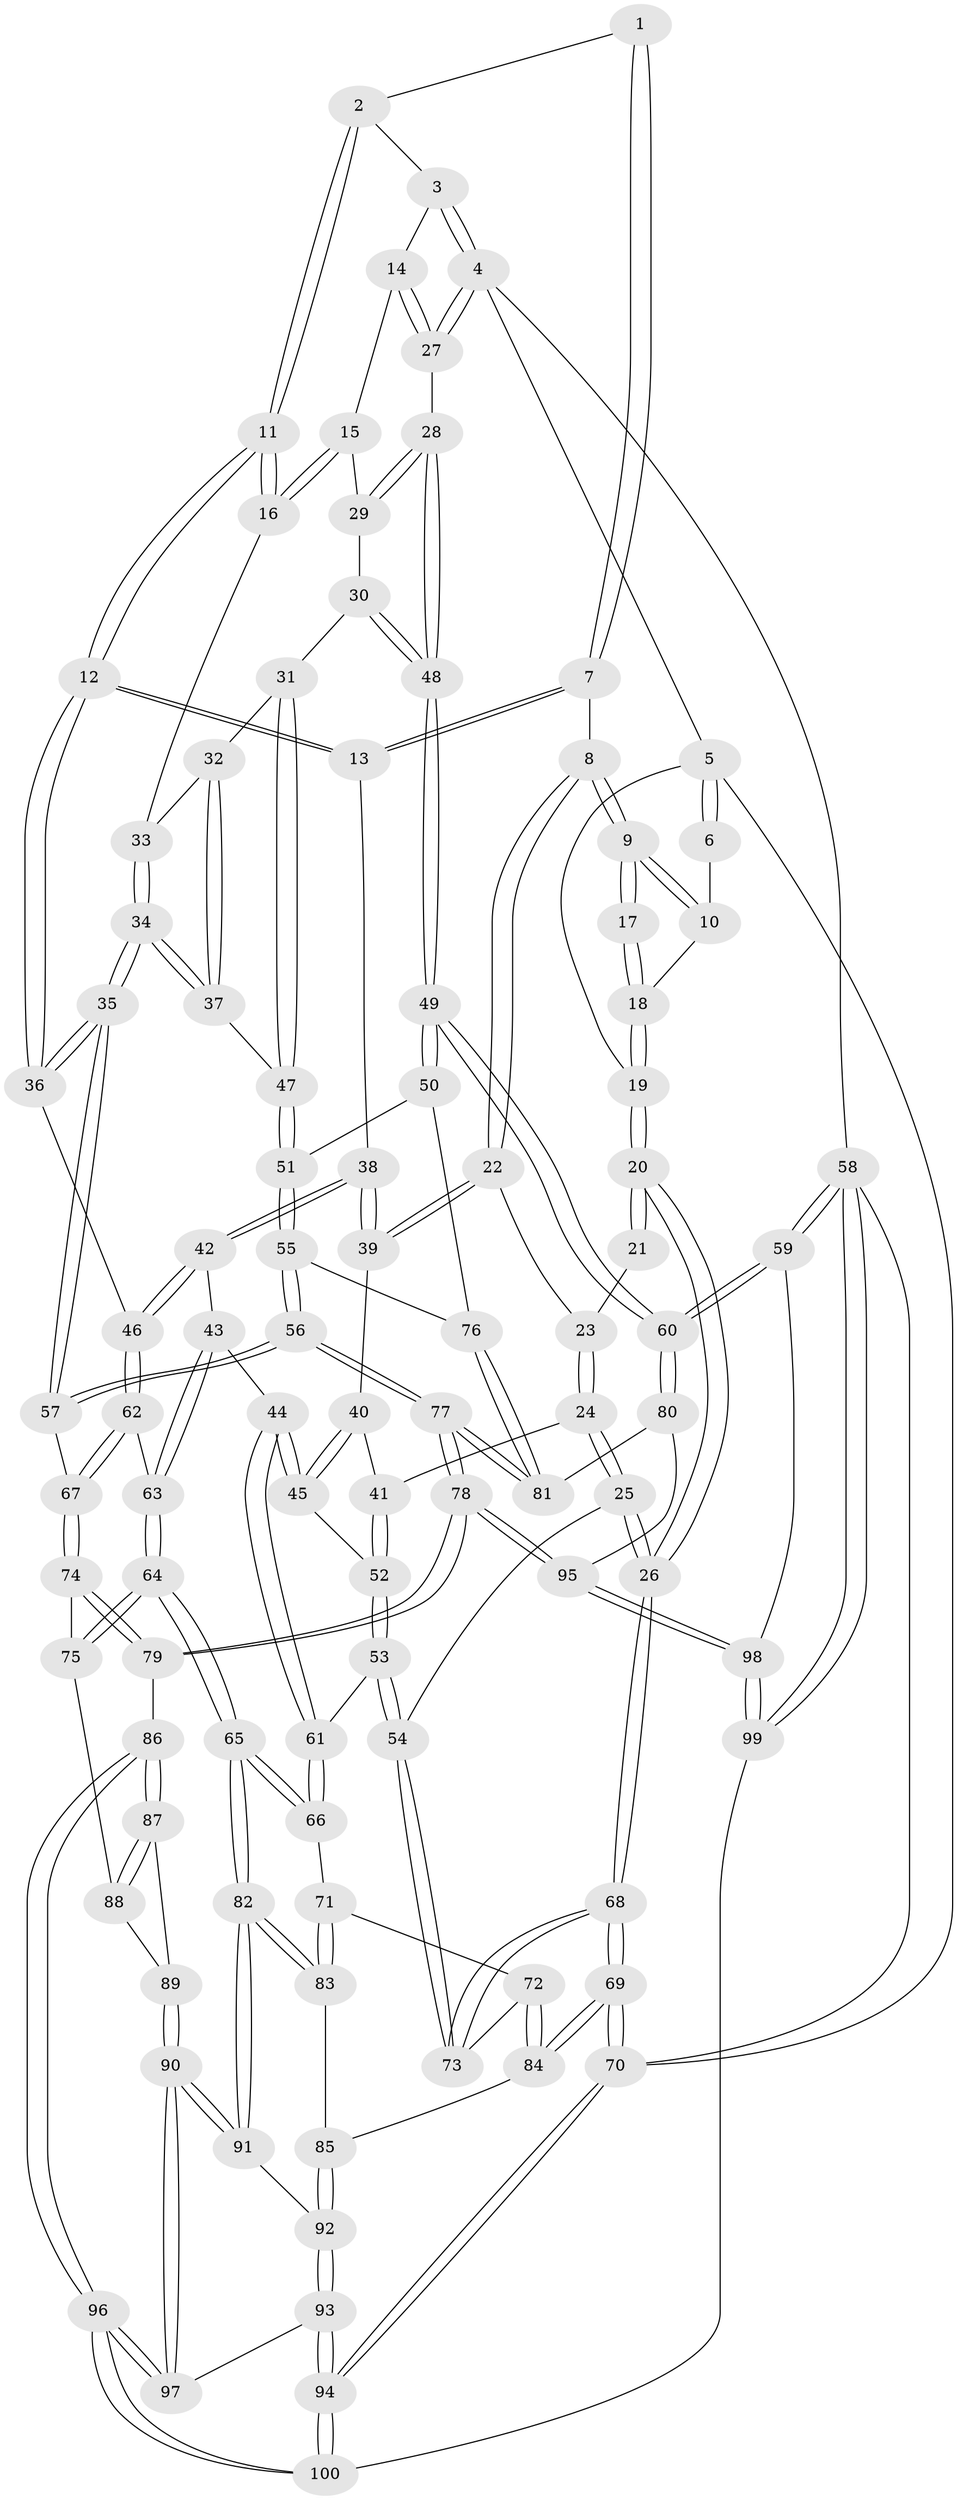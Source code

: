 // coarse degree distribution, {2: 0.1, 4: 0.375, 3: 0.2, 1: 0.025, 5: 0.125, 8: 0.05, 6: 0.075, 7: 0.05}
// Generated by graph-tools (version 1.1) at 2025/05/03/04/25 22:05:18]
// undirected, 100 vertices, 247 edges
graph export_dot {
graph [start="1"]
  node [color=gray90,style=filled];
  1 [pos="+0.4526477250564298+0"];
  2 [pos="+0.5257917808186375+0"];
  3 [pos="+0.7427893357794367+0"];
  4 [pos="+1+0"];
  5 [pos="+0+0"];
  6 [pos="+0.4029306573433554+0"];
  7 [pos="+0.40094128472804647+0.06803358106596989"];
  8 [pos="+0.25534453859818546+0.2089004264249971"];
  9 [pos="+0.24108047657386694+0.17889758526781055"];
  10 [pos="+0.23060959017225063+0.1078220608220909"];
  11 [pos="+0.5456785317767235+0.23522506932255288"];
  12 [pos="+0.5337180227194157+0.2476392060983681"];
  13 [pos="+0.48809498748102625+0.23378244897019682"];
  14 [pos="+0.8004316881404163+0.13432747625970853"];
  15 [pos="+0.7980480775118367+0.15612144840278958"];
  16 [pos="+0.7929537873492921+0.16404972547234603"];
  17 [pos="+0.06269712114462518+0.1374400321187244"];
  18 [pos="+0+0"];
  19 [pos="+0+0"];
  20 [pos="+0+0.2929836560762132"];
  21 [pos="+0.06003923071550267+0.17302665146221435"];
  22 [pos="+0.25653751645900397+0.21486167231835937"];
  23 [pos="+0.0638619671612322+0.23251730728249634"];
  24 [pos="+0+0.3202433437500057"];
  25 [pos="+0+0.34693236662610266"];
  26 [pos="+0+0.34819439873274316"];
  27 [pos="+1+0"];
  28 [pos="+1+0.1730828098333307"];
  29 [pos="+0.9434864812102075+0.20347865187683292"];
  30 [pos="+0.9795278060029686+0.33373060831204593"];
  31 [pos="+0.9227043747034648+0.342754520751321"];
  32 [pos="+0.8611226115515332+0.28717444266773057"];
  33 [pos="+0.7972498884496972+0.19858644955634763"];
  34 [pos="+0.7462668695181375+0.41025568636908283"];
  35 [pos="+0.7131032998556973+0.44389969253430517"];
  36 [pos="+0.5354465169385286+0.2913575162003955"];
  37 [pos="+0.8496721040461657+0.4114039369206077"];
  38 [pos="+0.265685263268844+0.22616984463945336"];
  39 [pos="+0.2603905028326598+0.22278847130064847"];
  40 [pos="+0.20856801509903203+0.2808350386152948"];
  41 [pos="+0.10775297747968694+0.3364972859967156"];
  42 [pos="+0.3022016184360828+0.33680890069531744"];
  43 [pos="+0.2895909391374454+0.4334228837886731"];
  44 [pos="+0.28826494958221455+0.43491795448999676"];
  45 [pos="+0.19506261398236632+0.40101081769012537"];
  46 [pos="+0.47457902214529535+0.4050213032272576"];
  47 [pos="+0.8892372114859034+0.4227229132947472"];
  48 [pos="+1+0.42630039326341296"];
  49 [pos="+1+0.4365896659103597"];
  50 [pos="+0.994270630371019+0.47537215555155155"];
  51 [pos="+0.8911642485230488+0.42552954133050575"];
  52 [pos="+0.14424541984656386+0.43747404010668245"];
  53 [pos="+0.13806743421785736+0.4570935147478549"];
  54 [pos="+0.1121544842376935+0.48360132988276394"];
  55 [pos="+0.8268316464979137+0.5852299536058976"];
  56 [pos="+0.808857344613248+0.5963617061441683"];
  57 [pos="+0.7092486971201303+0.4773249363122465"];
  58 [pos="+1+1"];
  59 [pos="+1+0.7325185448170252"];
  60 [pos="+1+0.6729722921943933"];
  61 [pos="+0.2706983019543503+0.48818616421563743"];
  62 [pos="+0.47133173015715923+0.4235125160550075"];
  63 [pos="+0.45694921884174394+0.45447417442440124"];
  64 [pos="+0.4508533350658558+0.610510642144108"];
  65 [pos="+0.43074938563698484+0.6252920021201065"];
  66 [pos="+0.2758981070452499+0.5270067239478905"];
  67 [pos="+0.6641770758445208+0.5021580622914472"];
  68 [pos="+0+0.5967668245024352"];
  69 [pos="+0+0.8243771422651028"];
  70 [pos="+0+1"];
  71 [pos="+0.16979350587141137+0.6008118538406506"];
  72 [pos="+0.14570887319313403+0.606250723126871"];
  73 [pos="+0.11095800222638179+0.5092555021056493"];
  74 [pos="+0.5911799296750894+0.5775555328595546"];
  75 [pos="+0.4782812879574738+0.6130022236953939"];
  76 [pos="+0.9102181074562583+0.5621511913872016"];
  77 [pos="+0.8010618786955407+0.679025503782722"];
  78 [pos="+0.7799385771447008+0.7423494087590077"];
  79 [pos="+0.7604761229640391+0.746590351064968"];
  80 [pos="+1+0.6651600298423013"];
  81 [pos="+1+0.6487956782831683"];
  82 [pos="+0.39733674164705785+0.692101847483921"];
  83 [pos="+0.33354886078168955+0.6862580819680498"];
  84 [pos="+0.12381239286540588+0.6420404807613149"];
  85 [pos="+0.19252254298235263+0.7282437378686187"];
  86 [pos="+0.7504860815668826+0.7516915595300098"];
  87 [pos="+0.7430675107643012+0.7514113282890552"];
  88 [pos="+0.5294807259388554+0.6598114456449504"];
  89 [pos="+0.5878163058289263+0.7777276784958581"];
  90 [pos="+0.45893196744391984+0.8850527855805028"];
  91 [pos="+0.397750225106225+0.7320556470290441"];
  92 [pos="+0.1994506717923265+0.8377929934642376"];
  93 [pos="+0.15182473740374403+0.9355897011931915"];
  94 [pos="+0+1"];
  95 [pos="+0.824139287146376+0.7831378356659412"];
  96 [pos="+0.5549000712123072+1"];
  97 [pos="+0.4589908886211916+0.8867935598248323"];
  98 [pos="+0.8589447122454756+0.8325414974078734"];
  99 [pos="+0.9679800519381428+1"];
  100 [pos="+0.567086136618194+1"];
  1 -- 2;
  1 -- 7;
  1 -- 7;
  2 -- 3;
  2 -- 11;
  2 -- 11;
  3 -- 4;
  3 -- 4;
  3 -- 14;
  4 -- 5;
  4 -- 27;
  4 -- 27;
  4 -- 58;
  5 -- 6;
  5 -- 6;
  5 -- 19;
  5 -- 70;
  6 -- 10;
  7 -- 8;
  7 -- 13;
  7 -- 13;
  8 -- 9;
  8 -- 9;
  8 -- 22;
  8 -- 22;
  9 -- 10;
  9 -- 10;
  9 -- 17;
  9 -- 17;
  10 -- 18;
  11 -- 12;
  11 -- 12;
  11 -- 16;
  11 -- 16;
  12 -- 13;
  12 -- 13;
  12 -- 36;
  12 -- 36;
  13 -- 38;
  14 -- 15;
  14 -- 27;
  14 -- 27;
  15 -- 16;
  15 -- 16;
  15 -- 29;
  16 -- 33;
  17 -- 18;
  17 -- 18;
  18 -- 19;
  18 -- 19;
  19 -- 20;
  19 -- 20;
  20 -- 21;
  20 -- 21;
  20 -- 26;
  20 -- 26;
  21 -- 23;
  22 -- 23;
  22 -- 39;
  22 -- 39;
  23 -- 24;
  23 -- 24;
  24 -- 25;
  24 -- 25;
  24 -- 41;
  25 -- 26;
  25 -- 26;
  25 -- 54;
  26 -- 68;
  26 -- 68;
  27 -- 28;
  28 -- 29;
  28 -- 29;
  28 -- 48;
  28 -- 48;
  29 -- 30;
  30 -- 31;
  30 -- 48;
  30 -- 48;
  31 -- 32;
  31 -- 47;
  31 -- 47;
  32 -- 33;
  32 -- 37;
  32 -- 37;
  33 -- 34;
  33 -- 34;
  34 -- 35;
  34 -- 35;
  34 -- 37;
  34 -- 37;
  35 -- 36;
  35 -- 36;
  35 -- 57;
  35 -- 57;
  36 -- 46;
  37 -- 47;
  38 -- 39;
  38 -- 39;
  38 -- 42;
  38 -- 42;
  39 -- 40;
  40 -- 41;
  40 -- 45;
  40 -- 45;
  41 -- 52;
  41 -- 52;
  42 -- 43;
  42 -- 46;
  42 -- 46;
  43 -- 44;
  43 -- 63;
  43 -- 63;
  44 -- 45;
  44 -- 45;
  44 -- 61;
  44 -- 61;
  45 -- 52;
  46 -- 62;
  46 -- 62;
  47 -- 51;
  47 -- 51;
  48 -- 49;
  48 -- 49;
  49 -- 50;
  49 -- 50;
  49 -- 60;
  49 -- 60;
  50 -- 51;
  50 -- 76;
  51 -- 55;
  51 -- 55;
  52 -- 53;
  52 -- 53;
  53 -- 54;
  53 -- 54;
  53 -- 61;
  54 -- 73;
  54 -- 73;
  55 -- 56;
  55 -- 56;
  55 -- 76;
  56 -- 57;
  56 -- 57;
  56 -- 77;
  56 -- 77;
  57 -- 67;
  58 -- 59;
  58 -- 59;
  58 -- 99;
  58 -- 99;
  58 -- 70;
  59 -- 60;
  59 -- 60;
  59 -- 98;
  60 -- 80;
  60 -- 80;
  61 -- 66;
  61 -- 66;
  62 -- 63;
  62 -- 67;
  62 -- 67;
  63 -- 64;
  63 -- 64;
  64 -- 65;
  64 -- 65;
  64 -- 75;
  64 -- 75;
  65 -- 66;
  65 -- 66;
  65 -- 82;
  65 -- 82;
  66 -- 71;
  67 -- 74;
  67 -- 74;
  68 -- 69;
  68 -- 69;
  68 -- 73;
  68 -- 73;
  69 -- 70;
  69 -- 70;
  69 -- 84;
  69 -- 84;
  70 -- 94;
  70 -- 94;
  71 -- 72;
  71 -- 83;
  71 -- 83;
  72 -- 73;
  72 -- 84;
  72 -- 84;
  74 -- 75;
  74 -- 79;
  74 -- 79;
  75 -- 88;
  76 -- 81;
  76 -- 81;
  77 -- 78;
  77 -- 78;
  77 -- 81;
  77 -- 81;
  78 -- 79;
  78 -- 79;
  78 -- 95;
  78 -- 95;
  79 -- 86;
  80 -- 81;
  80 -- 95;
  82 -- 83;
  82 -- 83;
  82 -- 91;
  82 -- 91;
  83 -- 85;
  84 -- 85;
  85 -- 92;
  85 -- 92;
  86 -- 87;
  86 -- 87;
  86 -- 96;
  86 -- 96;
  87 -- 88;
  87 -- 88;
  87 -- 89;
  88 -- 89;
  89 -- 90;
  89 -- 90;
  90 -- 91;
  90 -- 91;
  90 -- 97;
  90 -- 97;
  91 -- 92;
  92 -- 93;
  92 -- 93;
  93 -- 94;
  93 -- 94;
  93 -- 97;
  94 -- 100;
  94 -- 100;
  95 -- 98;
  95 -- 98;
  96 -- 97;
  96 -- 97;
  96 -- 100;
  96 -- 100;
  98 -- 99;
  98 -- 99;
  99 -- 100;
}
